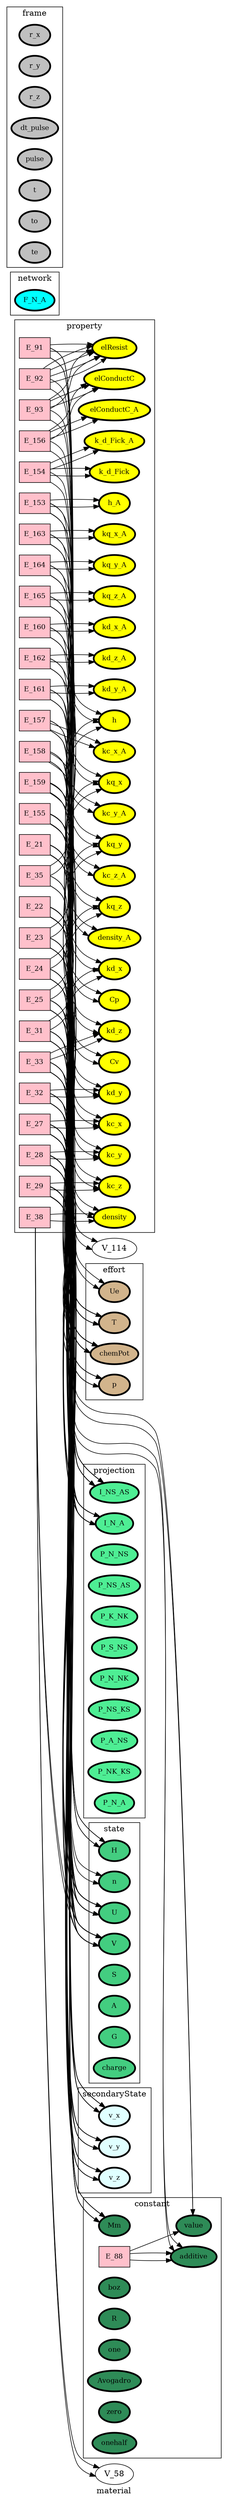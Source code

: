 digraph material {
label=material;
rankdir=LR;
E_91 -> V_114  [splines=ortho];
E_91 -> V_27  [splines=ortho];
E_92 -> V_1  [splines=ortho];
E_92 -> V_115  [splines=ortho];
E_93 -> V_112  [splines=ortho];
E_93 -> V_115  [splines=ortho];
E_153 -> V_200  [splines=ortho];
E_153 -> V_56  [splines=ortho];
E_154 -> V_183  [splines=ortho];
E_154 -> V_200  [splines=ortho];
E_155 -> V_201  [splines=ortho];
E_155 -> V_59  [splines=ortho];
E_156 -> V_116  [splines=ortho];
E_156 -> V_201  [splines=ortho];
E_157 -> V_201  [splines=ortho];
E_157 -> V_48  [splines=ortho];
E_158 -> V_201  [splines=ortho];
E_158 -> V_49  [splines=ortho];
E_159 -> V_201  [splines=ortho];
E_159 -> V_50  [splines=ortho];
E_160 -> V_200  [splines=ortho];
E_160 -> V_52  [splines=ortho];
E_161 -> V_200  [splines=ortho];
E_161 -> V_53  [splines=ortho];
E_162 -> V_200  [splines=ortho];
E_162 -> V_54  [splines=ortho];
E_163 -> V_201  [splines=ortho];
E_163 -> V_44  [splines=ortho];
E_164 -> V_201  [splines=ortho];
E_164 -> V_45  [splines=ortho];
E_165 -> V_201  [splines=ortho];
E_165 -> V_46  [splines=ortho];
E_21 -> V_18  [splines=ortho];
E_21 -> V_20  [splines=ortho];
E_22 -> V_13  [splines=ortho];
E_22 -> V_18  [splines=ortho];
E_23 -> V_13  [splines=ortho];
E_23 -> V_15  [splines=ortho];
E_23 -> V_18  [splines=ortho];
E_23 -> V_28  [splines=ortho];
E_24 -> V_13  [splines=ortho];
E_24 -> V_15  [splines=ortho];
E_24 -> V_18  [splines=ortho];
E_24 -> V_29  [splines=ortho];
E_25 -> V_13  [splines=ortho];
E_25 -> V_15  [splines=ortho];
E_25 -> V_18  [splines=ortho];
E_25 -> V_30  [splines=ortho];
E_27 -> V_13  [splines=ortho];
E_27 -> V_15  [splines=ortho];
E_27 -> V_17  [splines=ortho];
E_27 -> V_19  [splines=ortho];
E_27 -> V_28  [splines=ortho];
E_27 -> V_40  [splines=ortho];
E_28 -> V_13  [splines=ortho];
E_28 -> V_15  [splines=ortho];
E_28 -> V_17  [splines=ortho];
E_28 -> V_19  [splines=ortho];
E_28 -> V_29  [splines=ortho];
E_28 -> V_40  [splines=ortho];
E_29 -> V_13  [splines=ortho];
E_29 -> V_15  [splines=ortho];
E_29 -> V_17  [splines=ortho];
E_29 -> V_19  [splines=ortho];
E_29 -> V_30  [splines=ortho];
E_29 -> V_40  [splines=ortho];
E_31 -> V_13  [splines=ortho];
E_31 -> V_15  [splines=ortho];
E_31 -> V_19  [splines=ortho];
E_31 -> V_28  [splines=ortho];
E_32 -> V_13  [splines=ortho];
E_32 -> V_15  [splines=ortho];
E_32 -> V_19  [splines=ortho];
E_32 -> V_29  [splines=ortho];
E_33 -> V_13  [splines=ortho];
E_33 -> V_15  [splines=ortho];
E_33 -> V_19  [splines=ortho];
E_33 -> V_30  [splines=ortho];
E_35 -> V_16  [splines=ortho];
E_35 -> V_20  [splines=ortho];
E_38 -> V_15  [splines=ortho];
E_38 -> V_58  [splines=ortho];
subgraph cluster_material___property {
label=property;
rankdir=LR;
V_115 [fillcolor=yellow, fontsize=12, label=elResist, penwidth=3, style=filled];
V_116 [fillcolor=yellow, fontsize=12, label=elConductC, penwidth=3, style=filled];
V_183 [fillcolor=yellow, fontsize=12, label=k_d_Fick, penwidth=3, style=filled];
V_187 [fillcolor=yellow, fontsize=12, label=h_A, penwidth=3, style=filled];
V_188 [fillcolor=yellow, fontsize=12, label=k_d_Fick_A, penwidth=3, style=filled];
V_189 [fillcolor=yellow, fontsize=12, label=density_A, penwidth=3, style=filled];
V_190 [fillcolor=yellow, fontsize=12, label=elConductC_A, penwidth=3, style=filled];
V_191 [fillcolor=yellow, fontsize=12, label=kc_x_A, penwidth=3, style=filled];
V_192 [fillcolor=yellow, fontsize=12, label=kc_y_A, penwidth=3, style=filled];
V_193 [fillcolor=yellow, fontsize=12, label=kc_z_A, penwidth=3, style=filled];
V_194 [fillcolor=yellow, fontsize=12, label=kd_x_A, penwidth=3, style=filled];
V_195 [fillcolor=yellow, fontsize=12, label=kd_y_A, penwidth=3, style=filled];
V_196 [fillcolor=yellow, fontsize=12, label=kd_z_A, penwidth=3, style=filled];
V_197 [fillcolor=yellow, fontsize=12, label=kq_x_A, penwidth=3, style=filled];
V_198 [fillcolor=yellow, fontsize=12, label=kq_y_A, penwidth=3, style=filled];
V_199 [fillcolor=yellow, fontsize=12, label=kq_z_A, penwidth=3, style=filled];
V_42 [fillcolor=yellow, fontsize=12, label=Cp, penwidth=3, style=filled];
V_43 [fillcolor=yellow, fontsize=12, label=Cv, penwidth=3, style=filled];
V_44 [fillcolor=yellow, fontsize=12, label=kq_x, penwidth=3, style=filled];
V_45 [fillcolor=yellow, fontsize=12, label=kq_y, penwidth=3, style=filled];
V_46 [fillcolor=yellow, fontsize=12, label=kq_z, penwidth=3, style=filled];
V_48 [fillcolor=yellow, fontsize=12, label=kc_x, penwidth=3, style=filled];
V_49 [fillcolor=yellow, fontsize=12, label=kc_y, penwidth=3, style=filled];
V_50 [fillcolor=yellow, fontsize=12, label=kc_z, penwidth=3, style=filled];
V_52 [fillcolor=yellow, fontsize=12, label=kd_x, penwidth=3, style=filled];
V_53 [fillcolor=yellow, fontsize=12, label=kd_y, penwidth=3, style=filled];
V_54 [fillcolor=yellow, fontsize=12, label=kd_z, penwidth=3, style=filled];
V_56 [fillcolor=yellow, fontsize=12, label=h, penwidth=3, style=filled];
V_59 [fillcolor=yellow, fontsize=12, label=density, penwidth=3, style=filled];
E_91 [fillcolor=pink, fontsize=12, shape=box, style=filled];
E_91 -> V_115  [splines=ortho];
E_92 [fillcolor=pink, fontsize=12, shape=box, style=filled];
E_92 -> V_115  [splines=ortho];
E_93 [fillcolor=pink, fontsize=12, shape=box, style=filled];
E_93 -> V_116  [splines=ortho];
E_153 [fillcolor=pink, fontsize=12, shape=box, style=filled];
E_153 -> V_187  [splines=ortho];
E_154 [fillcolor=pink, fontsize=12, shape=box, style=filled];
E_154 -> V_188  [splines=ortho];
E_155 [fillcolor=pink, fontsize=12, shape=box, style=filled];
E_155 -> V_189  [splines=ortho];
E_156 [fillcolor=pink, fontsize=12, shape=box, style=filled];
E_156 -> V_190  [splines=ortho];
E_157 [fillcolor=pink, fontsize=12, shape=box, style=filled];
E_157 -> V_191  [splines=ortho];
E_158 [fillcolor=pink, fontsize=12, shape=box, style=filled];
E_158 -> V_192  [splines=ortho];
E_159 [fillcolor=pink, fontsize=12, shape=box, style=filled];
E_159 -> V_193  [splines=ortho];
E_160 [fillcolor=pink, fontsize=12, shape=box, style=filled];
E_160 -> V_194  [splines=ortho];
E_161 [fillcolor=pink, fontsize=12, shape=box, style=filled];
E_161 -> V_195  [splines=ortho];
E_162 [fillcolor=pink, fontsize=12, shape=box, style=filled];
E_162 -> V_196  [splines=ortho];
E_163 [fillcolor=pink, fontsize=12, shape=box, style=filled];
E_163 -> V_197  [splines=ortho];
E_164 [fillcolor=pink, fontsize=12, shape=box, style=filled];
E_164 -> V_198  [splines=ortho];
E_165 [fillcolor=pink, fontsize=12, shape=box, style=filled];
E_165 -> V_199  [splines=ortho];
E_21 [fillcolor=pink, fontsize=12, shape=box, style=filled];
E_21 -> V_42  [splines=ortho];
E_22 [fillcolor=pink, fontsize=12, shape=box, style=filled];
E_22 -> V_43  [splines=ortho];
E_23 [fillcolor=pink, fontsize=12, shape=box, style=filled];
E_23 -> V_44  [splines=ortho];
E_24 [fillcolor=pink, fontsize=12, shape=box, style=filled];
E_24 -> V_45  [splines=ortho];
E_25 [fillcolor=pink, fontsize=12, shape=box, style=filled];
E_25 -> V_46  [splines=ortho];
E_27 [fillcolor=pink, fontsize=12, shape=box, style=filled];
E_27 -> V_48  [splines=ortho];
E_28 [fillcolor=pink, fontsize=12, shape=box, style=filled];
E_28 -> V_49  [splines=ortho];
E_29 [fillcolor=pink, fontsize=12, shape=box, style=filled];
E_29 -> V_50  [splines=ortho];
E_31 [fillcolor=pink, fontsize=12, shape=box, style=filled];
E_31 -> V_52  [splines=ortho];
E_32 [fillcolor=pink, fontsize=12, shape=box, style=filled];
E_32 -> V_53  [splines=ortho];
E_33 [fillcolor=pink, fontsize=12, shape=box, style=filled];
E_33 -> V_54  [splines=ortho];
E_35 [fillcolor=pink, fontsize=12, shape=box, style=filled];
E_35 -> V_56  [splines=ortho];
E_38 [fillcolor=pink, fontsize=12, shape=box, style=filled];
E_38 -> V_59  [splines=ortho];
}

subgraph cluster_material___network {
label=network;
rankdir=LR;
V_8 [fillcolor=cyan, fontsize=12, label=F_N_A, penwidth=3, style=filled];
}

subgraph cluster_material___projection {
label=projection;
rankdir=LR;
V_162 [fillcolor=seagreen2, fontsize=12, label=P_N_NS, penwidth=3, style=filled];
V_200 [fillcolor=seagreen2, fontsize=12, label=I_NS_AS, penwidth=3, style=filled];
V_201 [fillcolor=seagreen2, fontsize=12, label=I_N_A, penwidth=3, style=filled];
V_32 [fillcolor=seagreen2, fontsize=12, label=P_NS_AS, penwidth=3, style=filled];
V_33 [fillcolor=seagreen2, fontsize=12, label=P_K_NK, penwidth=3, style=filled];
V_34 [fillcolor=seagreen2, fontsize=12, label=P_S_NS, penwidth=3, style=filled];
V_35 [fillcolor=seagreen2, fontsize=12, label=P_N_NK, penwidth=3, style=filled];
V_36 [fillcolor=seagreen2, fontsize=12, label=P_NS_KS, penwidth=3, style=filled];
V_37 [fillcolor=seagreen2, fontsize=12, label=P_A_NS, penwidth=3, style=filled];
V_65 [fillcolor=seagreen2, fontsize=12, label=P_NK_KS, penwidth=3, style=filled];
V_9 [fillcolor=seagreen2, fontsize=12, label=P_N_A, penwidth=3, style=filled];
}

subgraph cluster_material___differenceOperator {
label=differenceOperator;
rankdir=LR;
}

subgraph cluster_material___frame {
label=frame;
rankdir=LR;
V_10 [fillcolor=grey, fontsize=12, label=r_x, penwidth=3, style=filled];
V_11 [fillcolor=grey, fontsize=12, label=r_y, penwidth=3, style=filled];
V_12 [fillcolor=grey, fontsize=12, label=r_z, penwidth=3, style=filled];
V_216 [fillcolor=grey, fontsize=12, label=dt_pulse, penwidth=3, style=filled];
V_217 [fillcolor=grey, fontsize=12, label=pulse, penwidth=3, style=filled];
V_5 [fillcolor=grey, fontsize=12, label=t, penwidth=3, style=filled];
V_6 [fillcolor=grey, fontsize=12, label=to, penwidth=3, style=filled];
V_7 [fillcolor=grey, fontsize=12, label=te, penwidth=3, style=filled];
}

subgraph cluster_material___state {
label=state;
rankdir=LR;
V_13 [fillcolor=seagreen3, fontsize=12, label=U, penwidth=3, style=filled];
V_14 [fillcolor=seagreen3, fontsize=12, label=S, penwidth=3, style=filled];
V_15 [fillcolor=seagreen3, fontsize=12, label=V, penwidth=3, style=filled];
V_16 [fillcolor=seagreen3, fontsize=12, label=n, penwidth=3, style=filled];
V_20 [fillcolor=seagreen3, fontsize=12, label=H, penwidth=3, style=filled];
V_21 [fillcolor=seagreen3, fontsize=12, label=A, penwidth=3, style=filled];
V_22 [fillcolor=seagreen3, fontsize=12, label=G, penwidth=3, style=filled];
V_23 [fillcolor=seagreen3, fontsize=12, label=charge, penwidth=3, style=filled];
}

E_88 -> V_1  [splines=ortho];
E_88 -> V_112  [splines=ortho];
subgraph cluster_material___constant {
label=constant;
rankdir=LR;
V_1 [fillcolor=seagreen, fontsize=12, label=value, penwidth=3, style=filled];
V_112 [fillcolor=seagreen, fontsize=12, label=additive, penwidth=3, style=filled];
V_165 [fillcolor=seagreen, fontsize=12, label=boz, penwidth=3, style=filled];
V_166 [fillcolor=seagreen, fontsize=12, label=R, penwidth=3, style=filled];
V_2 [fillcolor=seagreen, fontsize=12, label=one, penwidth=3, style=filled];
V_24 [fillcolor=seagreen, fontsize=12, label=Avogadro, penwidth=3, style=filled];
V_3 [fillcolor=seagreen, fontsize=12, label=zero, penwidth=3, style=filled];
V_4 [fillcolor=seagreen, fontsize=12, label=onehalf, penwidth=3, style=filled];
V_40 [fillcolor=seagreen, fontsize=12, label=Mm, penwidth=3, style=filled];
E_88 [fillcolor=pink, fontsize=12, shape=box, style=filled];
E_88 -> V_112  [splines=ortho];
}

subgraph cluster_material___effort {
label=effort;
rankdir=LR;
V_17 [fillcolor=tan, fontsize=12, label=p, penwidth=3, style=filled];
V_18 [fillcolor=tan, fontsize=12, label=T, penwidth=3, style=filled];
V_19 [fillcolor=tan, fontsize=12, label=chemPot, penwidth=3, style=filled];
V_27 [fillcolor=tan, fontsize=12, label=Ue, penwidth=3, style=filled];
}

subgraph cluster_material___secondaryState {
label=secondaryState;
rankdir=LR;
V_28 [fillcolor=lightcyan1, fontsize=12, label=v_x, penwidth=3, style=filled];
V_29 [fillcolor=lightcyan1, fontsize=12, label=v_y, penwidth=3, style=filled];
V_30 [fillcolor=lightcyan1, fontsize=12, label=v_z, penwidth=3, style=filled];
}

subgraph cluster_material___diffState {
label=diffState;
rankdir=LR;
}

E_91 -> V_114  [splines=ortho];
E_91 -> V_27  [splines=ortho];
E_92 -> V_1  [splines=ortho];
E_92 -> V_115  [splines=ortho];
E_93 -> V_112  [splines=ortho];
E_93 -> V_115  [splines=ortho];
E_153 -> V_200  [splines=ortho];
E_153 -> V_56  [splines=ortho];
E_154 -> V_183  [splines=ortho];
E_154 -> V_200  [splines=ortho];
E_155 -> V_201  [splines=ortho];
E_155 -> V_59  [splines=ortho];
E_156 -> V_116  [splines=ortho];
E_156 -> V_201  [splines=ortho];
E_157 -> V_201  [splines=ortho];
E_157 -> V_48  [splines=ortho];
E_158 -> V_201  [splines=ortho];
E_158 -> V_49  [splines=ortho];
E_159 -> V_201  [splines=ortho];
E_159 -> V_50  [splines=ortho];
E_160 -> V_200  [splines=ortho];
E_160 -> V_52  [splines=ortho];
E_161 -> V_200  [splines=ortho];
E_161 -> V_53  [splines=ortho];
E_162 -> V_200  [splines=ortho];
E_162 -> V_54  [splines=ortho];
E_163 -> V_201  [splines=ortho];
E_163 -> V_44  [splines=ortho];
E_164 -> V_201  [splines=ortho];
E_164 -> V_45  [splines=ortho];
E_165 -> V_201  [splines=ortho];
E_165 -> V_46  [splines=ortho];
E_21 -> V_18  [splines=ortho];
E_21 -> V_20  [splines=ortho];
E_22 -> V_13  [splines=ortho];
E_22 -> V_18  [splines=ortho];
E_23 -> V_13  [splines=ortho];
E_23 -> V_15  [splines=ortho];
E_23 -> V_18  [splines=ortho];
E_23 -> V_28  [splines=ortho];
E_24 -> V_13  [splines=ortho];
E_24 -> V_15  [splines=ortho];
E_24 -> V_18  [splines=ortho];
E_24 -> V_29  [splines=ortho];
E_25 -> V_13  [splines=ortho];
E_25 -> V_15  [splines=ortho];
E_25 -> V_18  [splines=ortho];
E_25 -> V_30  [splines=ortho];
E_27 -> V_13  [splines=ortho];
E_27 -> V_15  [splines=ortho];
E_27 -> V_17  [splines=ortho];
E_27 -> V_19  [splines=ortho];
E_27 -> V_28  [splines=ortho];
E_27 -> V_40  [splines=ortho];
E_28 -> V_13  [splines=ortho];
E_28 -> V_15  [splines=ortho];
E_28 -> V_17  [splines=ortho];
E_28 -> V_19  [splines=ortho];
E_28 -> V_29  [splines=ortho];
E_28 -> V_40  [splines=ortho];
E_29 -> V_13  [splines=ortho];
E_29 -> V_15  [splines=ortho];
E_29 -> V_17  [splines=ortho];
E_29 -> V_19  [splines=ortho];
E_29 -> V_30  [splines=ortho];
E_29 -> V_40  [splines=ortho];
E_31 -> V_13  [splines=ortho];
E_31 -> V_15  [splines=ortho];
E_31 -> V_19  [splines=ortho];
E_31 -> V_28  [splines=ortho];
E_32 -> V_13  [splines=ortho];
E_32 -> V_15  [splines=ortho];
E_32 -> V_19  [splines=ortho];
E_32 -> V_29  [splines=ortho];
E_33 -> V_13  [splines=ortho];
E_33 -> V_15  [splines=ortho];
E_33 -> V_19  [splines=ortho];
E_33 -> V_30  [splines=ortho];
E_35 -> V_16  [splines=ortho];
E_35 -> V_20  [splines=ortho];
E_38 -> V_15  [splines=ortho];
E_38 -> V_58  [splines=ortho];
subgraph cluster_material___property {
label=property;
rankdir=LR;
V_115 [fillcolor=yellow, fontsize=12, label=elResist, penwidth=3, style=filled];
V_116 [fillcolor=yellow, fontsize=12, label=elConductC, penwidth=3, style=filled];
V_183 [fillcolor=yellow, fontsize=12, label=k_d_Fick, penwidth=3, style=filled];
V_187 [fillcolor=yellow, fontsize=12, label=h_A, penwidth=3, style=filled];
V_188 [fillcolor=yellow, fontsize=12, label=k_d_Fick_A, penwidth=3, style=filled];
V_189 [fillcolor=yellow, fontsize=12, label=density_A, penwidth=3, style=filled];
V_190 [fillcolor=yellow, fontsize=12, label=elConductC_A, penwidth=3, style=filled];
V_191 [fillcolor=yellow, fontsize=12, label=kc_x_A, penwidth=3, style=filled];
V_192 [fillcolor=yellow, fontsize=12, label=kc_y_A, penwidth=3, style=filled];
V_193 [fillcolor=yellow, fontsize=12, label=kc_z_A, penwidth=3, style=filled];
V_194 [fillcolor=yellow, fontsize=12, label=kd_x_A, penwidth=3, style=filled];
V_195 [fillcolor=yellow, fontsize=12, label=kd_y_A, penwidth=3, style=filled];
V_196 [fillcolor=yellow, fontsize=12, label=kd_z_A, penwidth=3, style=filled];
V_197 [fillcolor=yellow, fontsize=12, label=kq_x_A, penwidth=3, style=filled];
V_198 [fillcolor=yellow, fontsize=12, label=kq_y_A, penwidth=3, style=filled];
V_199 [fillcolor=yellow, fontsize=12, label=kq_z_A, penwidth=3, style=filled];
V_42 [fillcolor=yellow, fontsize=12, label=Cp, penwidth=3, style=filled];
V_43 [fillcolor=yellow, fontsize=12, label=Cv, penwidth=3, style=filled];
V_44 [fillcolor=yellow, fontsize=12, label=kq_x, penwidth=3, style=filled];
V_45 [fillcolor=yellow, fontsize=12, label=kq_y, penwidth=3, style=filled];
V_46 [fillcolor=yellow, fontsize=12, label=kq_z, penwidth=3, style=filled];
V_48 [fillcolor=yellow, fontsize=12, label=kc_x, penwidth=3, style=filled];
V_49 [fillcolor=yellow, fontsize=12, label=kc_y, penwidth=3, style=filled];
V_50 [fillcolor=yellow, fontsize=12, label=kc_z, penwidth=3, style=filled];
V_52 [fillcolor=yellow, fontsize=12, label=kd_x, penwidth=3, style=filled];
V_53 [fillcolor=yellow, fontsize=12, label=kd_y, penwidth=3, style=filled];
V_54 [fillcolor=yellow, fontsize=12, label=kd_z, penwidth=3, style=filled];
V_56 [fillcolor=yellow, fontsize=12, label=h, penwidth=3, style=filled];
V_59 [fillcolor=yellow, fontsize=12, label=density, penwidth=3, style=filled];
E_91 [fillcolor=pink, fontsize=12, shape=box, style=filled];
E_91 -> V_115  [splines=ortho];
E_92 [fillcolor=pink, fontsize=12, shape=box, style=filled];
E_92 -> V_115  [splines=ortho];
E_93 [fillcolor=pink, fontsize=12, shape=box, style=filled];
E_93 -> V_116  [splines=ortho];
E_153 [fillcolor=pink, fontsize=12, shape=box, style=filled];
E_153 -> V_187  [splines=ortho];
E_154 [fillcolor=pink, fontsize=12, shape=box, style=filled];
E_154 -> V_188  [splines=ortho];
E_155 [fillcolor=pink, fontsize=12, shape=box, style=filled];
E_155 -> V_189  [splines=ortho];
E_156 [fillcolor=pink, fontsize=12, shape=box, style=filled];
E_156 -> V_190  [splines=ortho];
E_157 [fillcolor=pink, fontsize=12, shape=box, style=filled];
E_157 -> V_191  [splines=ortho];
E_158 [fillcolor=pink, fontsize=12, shape=box, style=filled];
E_158 -> V_192  [splines=ortho];
E_159 [fillcolor=pink, fontsize=12, shape=box, style=filled];
E_159 -> V_193  [splines=ortho];
E_160 [fillcolor=pink, fontsize=12, shape=box, style=filled];
E_160 -> V_194  [splines=ortho];
E_161 [fillcolor=pink, fontsize=12, shape=box, style=filled];
E_161 -> V_195  [splines=ortho];
E_162 [fillcolor=pink, fontsize=12, shape=box, style=filled];
E_162 -> V_196  [splines=ortho];
E_163 [fillcolor=pink, fontsize=12, shape=box, style=filled];
E_163 -> V_197  [splines=ortho];
E_164 [fillcolor=pink, fontsize=12, shape=box, style=filled];
E_164 -> V_198  [splines=ortho];
E_165 [fillcolor=pink, fontsize=12, shape=box, style=filled];
E_165 -> V_199  [splines=ortho];
E_21 [fillcolor=pink, fontsize=12, shape=box, style=filled];
E_21 -> V_42  [splines=ortho];
E_22 [fillcolor=pink, fontsize=12, shape=box, style=filled];
E_22 -> V_43  [splines=ortho];
E_23 [fillcolor=pink, fontsize=12, shape=box, style=filled];
E_23 -> V_44  [splines=ortho];
E_24 [fillcolor=pink, fontsize=12, shape=box, style=filled];
E_24 -> V_45  [splines=ortho];
E_25 [fillcolor=pink, fontsize=12, shape=box, style=filled];
E_25 -> V_46  [splines=ortho];
E_27 [fillcolor=pink, fontsize=12, shape=box, style=filled];
E_27 -> V_48  [splines=ortho];
E_28 [fillcolor=pink, fontsize=12, shape=box, style=filled];
E_28 -> V_49  [splines=ortho];
E_29 [fillcolor=pink, fontsize=12, shape=box, style=filled];
E_29 -> V_50  [splines=ortho];
E_31 [fillcolor=pink, fontsize=12, shape=box, style=filled];
E_31 -> V_52  [splines=ortho];
E_32 [fillcolor=pink, fontsize=12, shape=box, style=filled];
E_32 -> V_53  [splines=ortho];
E_33 [fillcolor=pink, fontsize=12, shape=box, style=filled];
E_33 -> V_54  [splines=ortho];
E_35 [fillcolor=pink, fontsize=12, shape=box, style=filled];
E_35 -> V_56  [splines=ortho];
E_38 [fillcolor=pink, fontsize=12, shape=box, style=filled];
E_38 -> V_59  [splines=ortho];
}

}
